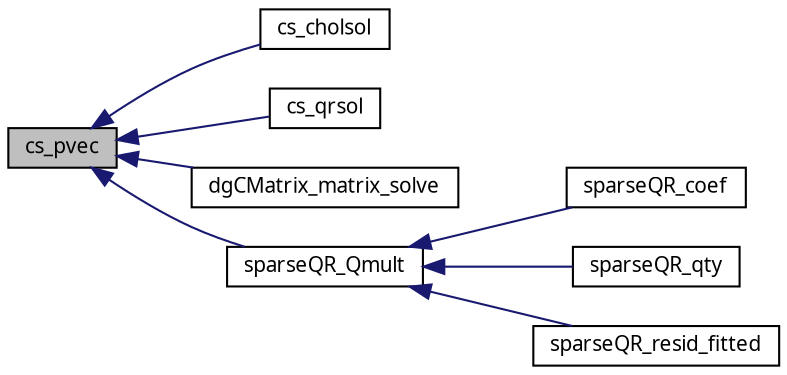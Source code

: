 digraph G
{
  edge [fontname="FreeSans.ttf",fontsize=10,labelfontname="FreeSans.ttf",labelfontsize=10];
  node [fontname="FreeSans.ttf",fontsize=10,shape=record];
  rankdir=LR;
  Node1 [label="cs_pvec",height=0.2,width=0.4,color="black", fillcolor="grey75", style="filled" fontcolor="black"];
  Node1 -> Node2 [dir=back,color="midnightblue",fontsize=10,style="solid",fontname="FreeSans.ttf"];
  Node2 [label="cs_cholsol",height=0.2,width=0.4,color="black", fillcolor="white", style="filled",URL="$cs_8h.html#661c215839fe06dfed360d022188abad"];
  Node1 -> Node3 [dir=back,color="midnightblue",fontsize=10,style="solid",fontname="FreeSans.ttf"];
  Node3 [label="cs_qrsol",height=0.2,width=0.4,color="black", fillcolor="white", style="filled",URL="$cs_8h.html#f1cde25f7d702464291dd2a7e85b4770"];
  Node1 -> Node4 [dir=back,color="midnightblue",fontsize=10,style="solid",fontname="FreeSans.ttf"];
  Node4 [label="dgCMatrix_matrix_solve",height=0.2,width=0.4,color="black", fillcolor="white", style="filled",URL="$dgCMatrix_8h.html#eae674c1f247043d2e34fe45d4239769"];
  Node1 -> Node5 [dir=back,color="midnightblue",fontsize=10,style="solid",fontname="FreeSans.ttf"];
  Node5 [label="sparseQR_Qmult",height=0.2,width=0.4,color="black", fillcolor="white", style="filled",URL="$sparseQR_8c.html#d4bb283bd0128438e01523e07feb4993",tooltip="Apply Householder transformations and the row permutation P to y."];
  Node5 -> Node6 [dir=back,color="midnightblue",fontsize=10,style="solid",fontname="FreeSans.ttf"];
  Node6 [label="sparseQR_coef",height=0.2,width=0.4,color="black", fillcolor="white", style="filled",URL="$sparseQR_8h.html#614549a94002c7e1407cde03a911e16a"];
  Node5 -> Node7 [dir=back,color="midnightblue",fontsize=10,style="solid",fontname="FreeSans.ttf"];
  Node7 [label="sparseQR_qty",height=0.2,width=0.4,color="black", fillcolor="white", style="filled",URL="$sparseQR_8h.html#77c75b1c89f4e32f426420faa76275a9"];
  Node5 -> Node8 [dir=back,color="midnightblue",fontsize=10,style="solid",fontname="FreeSans.ttf"];
  Node8 [label="sparseQR_resid_fitted",height=0.2,width=0.4,color="black", fillcolor="white", style="filled",URL="$sparseQR_8h.html#43eb94cb27f10aedba5ce50939a9b45c"];
}

